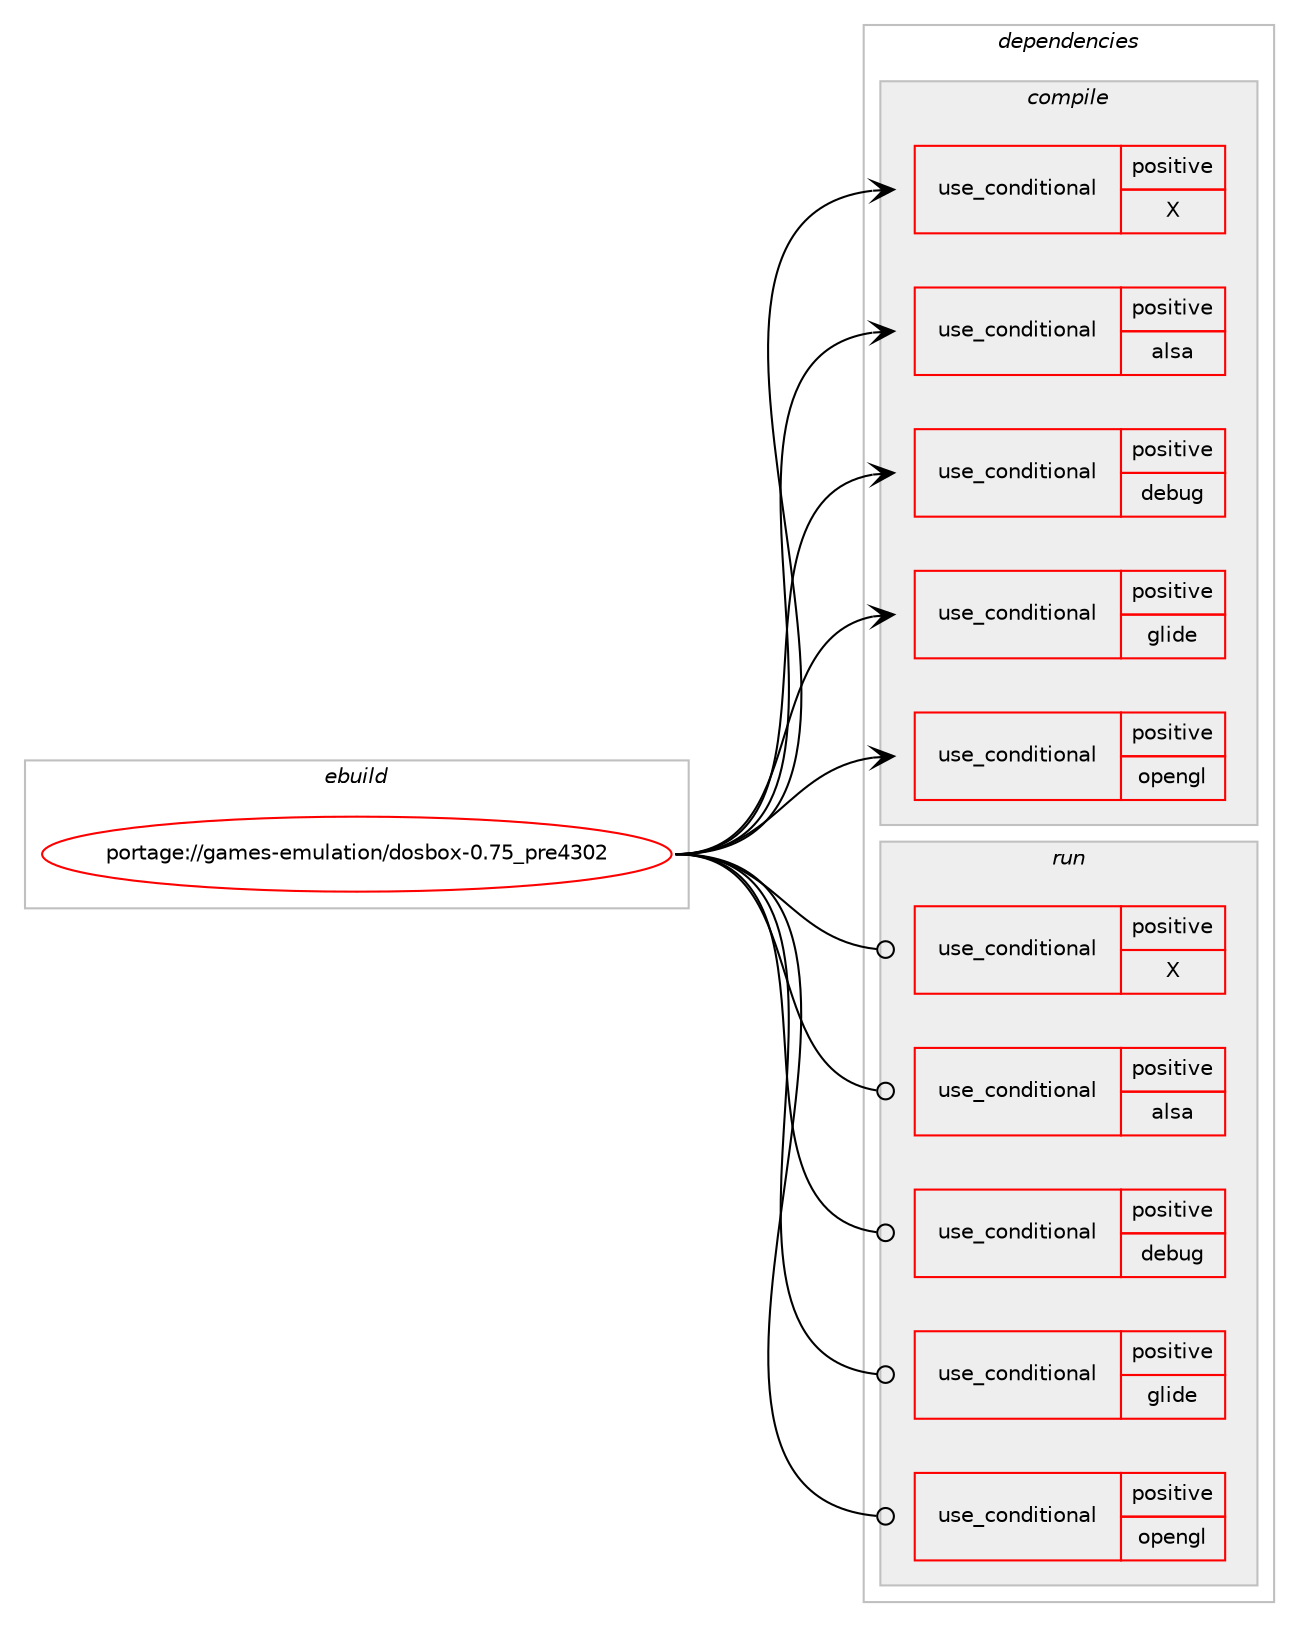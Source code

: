 digraph prolog {

# *************
# Graph options
# *************

newrank=true;
concentrate=true;
compound=true;
graph [rankdir=LR,fontname=Helvetica,fontsize=10,ranksep=1.5];#, ranksep=2.5, nodesep=0.2];
edge  [arrowhead=vee];
node  [fontname=Helvetica,fontsize=10];

# **********
# The ebuild
# **********

subgraph cluster_leftcol {
color=gray;
rank=same;
label=<<i>ebuild</i>>;
id [label="portage://games-emulation/dosbox-0.75_pre4302", color=red, width=4, href="../games-emulation/dosbox-0.75_pre4302.svg"];
}

# ****************
# The dependencies
# ****************

subgraph cluster_midcol {
color=gray;
label=<<i>dependencies</i>>;
subgraph cluster_compile {
fillcolor="#eeeeee";
style=filled;
label=<<i>compile</i>>;
subgraph cond61741 {
dependency114693 [label=<<TABLE BORDER="0" CELLBORDER="1" CELLSPACING="0" CELLPADDING="4"><TR><TD ROWSPAN="3" CELLPADDING="10">use_conditional</TD></TR><TR><TD>positive</TD></TR><TR><TD>X</TD></TR></TABLE>>, shape=none, color=red];
# *** BEGIN UNKNOWN DEPENDENCY TYPE (TODO) ***
# dependency114693 -> package_dependency(portage://games-emulation/dosbox-0.75_pre4302,install,no,x11-libs,libX11,none,[,,],[],[])
# *** END UNKNOWN DEPENDENCY TYPE (TODO) ***

}
id:e -> dependency114693:w [weight=20,style="solid",arrowhead="vee"];
subgraph cond61742 {
dependency114694 [label=<<TABLE BORDER="0" CELLBORDER="1" CELLSPACING="0" CELLPADDING="4"><TR><TD ROWSPAN="3" CELLPADDING="10">use_conditional</TD></TR><TR><TD>positive</TD></TR><TR><TD>alsa</TD></TR></TABLE>>, shape=none, color=red];
# *** BEGIN UNKNOWN DEPENDENCY TYPE (TODO) ***
# dependency114694 -> package_dependency(portage://games-emulation/dosbox-0.75_pre4302,install,no,media-libs,alsa-lib,none,[,,],[],[])
# *** END UNKNOWN DEPENDENCY TYPE (TODO) ***

}
id:e -> dependency114694:w [weight=20,style="solid",arrowhead="vee"];
subgraph cond61743 {
dependency114695 [label=<<TABLE BORDER="0" CELLBORDER="1" CELLSPACING="0" CELLPADDING="4"><TR><TD ROWSPAN="3" CELLPADDING="10">use_conditional</TD></TR><TR><TD>positive</TD></TR><TR><TD>debug</TD></TR></TABLE>>, shape=none, color=red];
# *** BEGIN UNKNOWN DEPENDENCY TYPE (TODO) ***
# dependency114695 -> package_dependency(portage://games-emulation/dosbox-0.75_pre4302,install,no,sys-libs,ncurses,none,[,,],[slot(0),equal],[])
# *** END UNKNOWN DEPENDENCY TYPE (TODO) ***

}
id:e -> dependency114695:w [weight=20,style="solid",arrowhead="vee"];
subgraph cond61744 {
dependency114696 [label=<<TABLE BORDER="0" CELLBORDER="1" CELLSPACING="0" CELLPADDING="4"><TR><TD ROWSPAN="3" CELLPADDING="10">use_conditional</TD></TR><TR><TD>positive</TD></TR><TR><TD>glide</TD></TR></TABLE>>, shape=none, color=red];
# *** BEGIN UNKNOWN DEPENDENCY TYPE (TODO) ***
# dependency114696 -> package_dependency(portage://games-emulation/dosbox-0.75_pre4302,install,no,media-libs,openglide,none,[,,],[],[])
# *** END UNKNOWN DEPENDENCY TYPE (TODO) ***

}
id:e -> dependency114696:w [weight=20,style="solid",arrowhead="vee"];
subgraph cond61745 {
dependency114697 [label=<<TABLE BORDER="0" CELLBORDER="1" CELLSPACING="0" CELLPADDING="4"><TR><TD ROWSPAN="3" CELLPADDING="10">use_conditional</TD></TR><TR><TD>positive</TD></TR><TR><TD>opengl</TD></TR></TABLE>>, shape=none, color=red];
# *** BEGIN UNKNOWN DEPENDENCY TYPE (TODO) ***
# dependency114697 -> package_dependency(portage://games-emulation/dosbox-0.75_pre4302,install,no,virtual,glu,none,[,,],[],[])
# *** END UNKNOWN DEPENDENCY TYPE (TODO) ***

# *** BEGIN UNKNOWN DEPENDENCY TYPE (TODO) ***
# dependency114697 -> package_dependency(portage://games-emulation/dosbox-0.75_pre4302,install,no,virtual,opengl,none,[,,],[],[])
# *** END UNKNOWN DEPENDENCY TYPE (TODO) ***

}
id:e -> dependency114697:w [weight=20,style="solid",arrowhead="vee"];
# *** BEGIN UNKNOWN DEPENDENCY TYPE (TODO) ***
# id -> package_dependency(portage://games-emulation/dosbox-0.75_pre4302,install,no,media-libs,libpng,none,[,,],[slot(0),equal],[])
# *** END UNKNOWN DEPENDENCY TYPE (TODO) ***

# *** BEGIN UNKNOWN DEPENDENCY TYPE (TODO) ***
# id -> package_dependency(portage://games-emulation/dosbox-0.75_pre4302,install,no,media-libs,libsdl,none,[,,],[],[use(enable(joystick),none),use(optenable(opengl),none),use(enable(video),none),use(optenable(X),none)])
# *** END UNKNOWN DEPENDENCY TYPE (TODO) ***

# *** BEGIN UNKNOWN DEPENDENCY TYPE (TODO) ***
# id -> package_dependency(portage://games-emulation/dosbox-0.75_pre4302,install,no,media-libs,sdl-net,none,[,,],[],[])
# *** END UNKNOWN DEPENDENCY TYPE (TODO) ***

# *** BEGIN UNKNOWN DEPENDENCY TYPE (TODO) ***
# id -> package_dependency(portage://games-emulation/dosbox-0.75_pre4302,install,no,media-libs,sdl-sound,none,[,,],[],[])
# *** END UNKNOWN DEPENDENCY TYPE (TODO) ***

# *** BEGIN UNKNOWN DEPENDENCY TYPE (TODO) ***
# id -> package_dependency(portage://games-emulation/dosbox-0.75_pre4302,install,no,sys-libs,zlib,none,[,,],[],[])
# *** END UNKNOWN DEPENDENCY TYPE (TODO) ***

}
subgraph cluster_compileandrun {
fillcolor="#eeeeee";
style=filled;
label=<<i>compile and run</i>>;
}
subgraph cluster_run {
fillcolor="#eeeeee";
style=filled;
label=<<i>run</i>>;
subgraph cond61746 {
dependency114698 [label=<<TABLE BORDER="0" CELLBORDER="1" CELLSPACING="0" CELLPADDING="4"><TR><TD ROWSPAN="3" CELLPADDING="10">use_conditional</TD></TR><TR><TD>positive</TD></TR><TR><TD>X</TD></TR></TABLE>>, shape=none, color=red];
# *** BEGIN UNKNOWN DEPENDENCY TYPE (TODO) ***
# dependency114698 -> package_dependency(portage://games-emulation/dosbox-0.75_pre4302,run,no,x11-libs,libX11,none,[,,],[],[])
# *** END UNKNOWN DEPENDENCY TYPE (TODO) ***

}
id:e -> dependency114698:w [weight=20,style="solid",arrowhead="odot"];
subgraph cond61747 {
dependency114699 [label=<<TABLE BORDER="0" CELLBORDER="1" CELLSPACING="0" CELLPADDING="4"><TR><TD ROWSPAN="3" CELLPADDING="10">use_conditional</TD></TR><TR><TD>positive</TD></TR><TR><TD>alsa</TD></TR></TABLE>>, shape=none, color=red];
# *** BEGIN UNKNOWN DEPENDENCY TYPE (TODO) ***
# dependency114699 -> package_dependency(portage://games-emulation/dosbox-0.75_pre4302,run,no,media-libs,alsa-lib,none,[,,],[],[])
# *** END UNKNOWN DEPENDENCY TYPE (TODO) ***

}
id:e -> dependency114699:w [weight=20,style="solid",arrowhead="odot"];
subgraph cond61748 {
dependency114700 [label=<<TABLE BORDER="0" CELLBORDER="1" CELLSPACING="0" CELLPADDING="4"><TR><TD ROWSPAN="3" CELLPADDING="10">use_conditional</TD></TR><TR><TD>positive</TD></TR><TR><TD>debug</TD></TR></TABLE>>, shape=none, color=red];
# *** BEGIN UNKNOWN DEPENDENCY TYPE (TODO) ***
# dependency114700 -> package_dependency(portage://games-emulation/dosbox-0.75_pre4302,run,no,sys-libs,ncurses,none,[,,],[slot(0),equal],[])
# *** END UNKNOWN DEPENDENCY TYPE (TODO) ***

}
id:e -> dependency114700:w [weight=20,style="solid",arrowhead="odot"];
subgraph cond61749 {
dependency114701 [label=<<TABLE BORDER="0" CELLBORDER="1" CELLSPACING="0" CELLPADDING="4"><TR><TD ROWSPAN="3" CELLPADDING="10">use_conditional</TD></TR><TR><TD>positive</TD></TR><TR><TD>glide</TD></TR></TABLE>>, shape=none, color=red];
# *** BEGIN UNKNOWN DEPENDENCY TYPE (TODO) ***
# dependency114701 -> package_dependency(portage://games-emulation/dosbox-0.75_pre4302,run,no,media-libs,openglide,none,[,,],[],[])
# *** END UNKNOWN DEPENDENCY TYPE (TODO) ***

}
id:e -> dependency114701:w [weight=20,style="solid",arrowhead="odot"];
subgraph cond61750 {
dependency114702 [label=<<TABLE BORDER="0" CELLBORDER="1" CELLSPACING="0" CELLPADDING="4"><TR><TD ROWSPAN="3" CELLPADDING="10">use_conditional</TD></TR><TR><TD>positive</TD></TR><TR><TD>opengl</TD></TR></TABLE>>, shape=none, color=red];
# *** BEGIN UNKNOWN DEPENDENCY TYPE (TODO) ***
# dependency114702 -> package_dependency(portage://games-emulation/dosbox-0.75_pre4302,run,no,virtual,glu,none,[,,],[],[])
# *** END UNKNOWN DEPENDENCY TYPE (TODO) ***

# *** BEGIN UNKNOWN DEPENDENCY TYPE (TODO) ***
# dependency114702 -> package_dependency(portage://games-emulation/dosbox-0.75_pre4302,run,no,virtual,opengl,none,[,,],[],[])
# *** END UNKNOWN DEPENDENCY TYPE (TODO) ***

}
id:e -> dependency114702:w [weight=20,style="solid",arrowhead="odot"];
# *** BEGIN UNKNOWN DEPENDENCY TYPE (TODO) ***
# id -> package_dependency(portage://games-emulation/dosbox-0.75_pre4302,run,no,media-libs,libpng,none,[,,],[slot(0),equal],[])
# *** END UNKNOWN DEPENDENCY TYPE (TODO) ***

# *** BEGIN UNKNOWN DEPENDENCY TYPE (TODO) ***
# id -> package_dependency(portage://games-emulation/dosbox-0.75_pre4302,run,no,media-libs,libsdl,none,[,,],[],[use(enable(joystick),none),use(optenable(opengl),none),use(enable(video),none),use(optenable(X),none)])
# *** END UNKNOWN DEPENDENCY TYPE (TODO) ***

# *** BEGIN UNKNOWN DEPENDENCY TYPE (TODO) ***
# id -> package_dependency(portage://games-emulation/dosbox-0.75_pre4302,run,no,media-libs,sdl-net,none,[,,],[],[])
# *** END UNKNOWN DEPENDENCY TYPE (TODO) ***

# *** BEGIN UNKNOWN DEPENDENCY TYPE (TODO) ***
# id -> package_dependency(portage://games-emulation/dosbox-0.75_pre4302,run,no,media-libs,sdl-sound,none,[,,],[],[])
# *** END UNKNOWN DEPENDENCY TYPE (TODO) ***

# *** BEGIN UNKNOWN DEPENDENCY TYPE (TODO) ***
# id -> package_dependency(portage://games-emulation/dosbox-0.75_pre4302,run,no,sys-libs,zlib,none,[,,],[],[])
# *** END UNKNOWN DEPENDENCY TYPE (TODO) ***

}
}

# **************
# The candidates
# **************

subgraph cluster_choices {
rank=same;
color=gray;
label=<<i>candidates</i>>;

}

}
